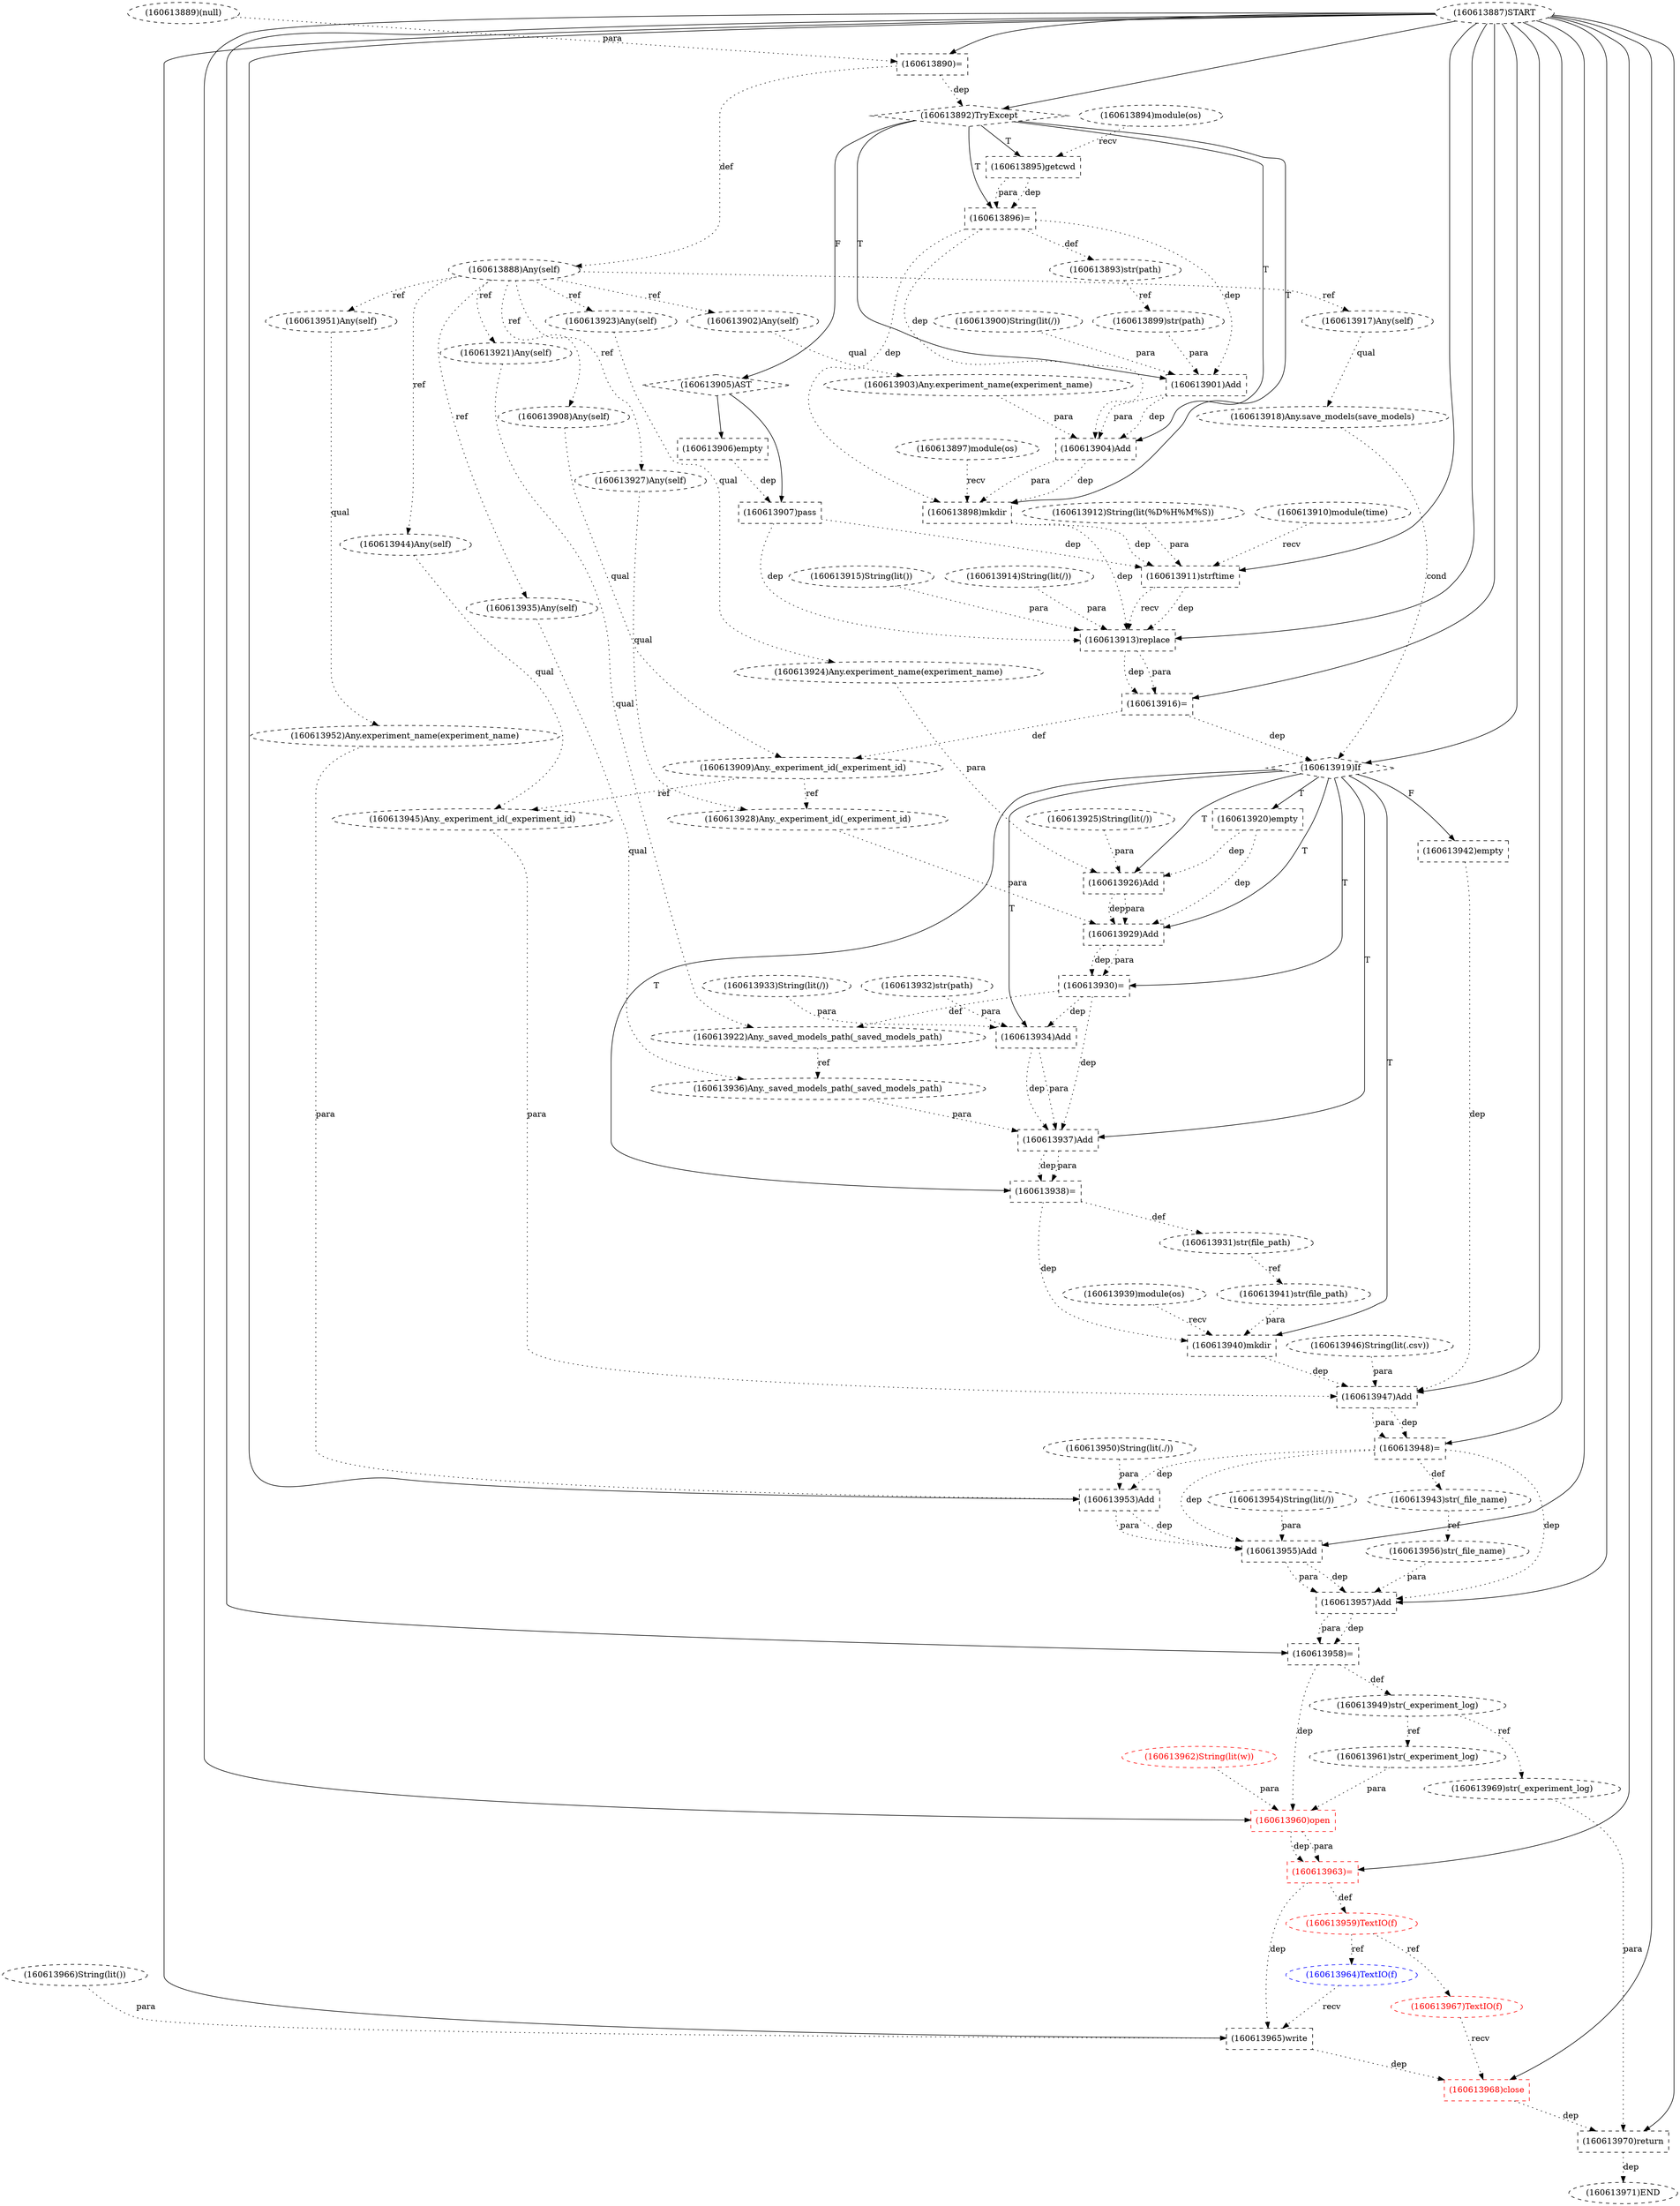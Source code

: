 digraph G {
1 [label="(160613921)Any(self)" shape=ellipse style=dashed]
2 [label="(160613954)String(lit(/))" shape=ellipse style=dashed]
3 [label="(160613925)String(lit(/))" shape=ellipse style=dashed]
4 [label="(160613956)str(_file_name)" shape=ellipse style=dashed]
5 [label="(160613963)=" shape=box style=dashed color=red fontcolor=red]
6 [label="(160613955)Add" shape=box style=dashed]
7 [label="(160613888)Any(self)" shape=ellipse style=dashed]
8 [label="(160613928)Any._experiment_id(_experiment_id)" shape=ellipse style=dashed]
9 [label="(160613892)TryExcept" shape=diamond style=dashed]
10 [label="(160613938)=" shape=box style=dashed]
11 [label="(160613951)Any(self)" shape=ellipse style=dashed]
12 [label="(160613916)=" shape=box style=dashed]
13 [label="(160613918)Any.save_models(save_models)" shape=ellipse style=dashed]
14 [label="(160613952)Any.experiment_name(experiment_name)" shape=ellipse style=dashed]
15 [label="(160613926)Add" shape=box style=dashed]
16 [label="(160613966)String(lit())" shape=ellipse style=dashed]
17 [label="(160613904)Add" shape=box style=dashed]
18 [label="(160613965)write" shape=box style=dashed]
19 [label="(160613957)Add" shape=box style=dashed]
20 [label="(160613914)String(lit(/))" shape=ellipse style=dashed]
21 [label="(160613971)END" style=dashed]
22 [label="(160613895)getcwd" shape=box style=dashed]
23 [label="(160613902)Any(self)" shape=ellipse style=dashed]
24 [label="(160613941)str(file_path)" shape=ellipse style=dashed]
25 [label="(160613913)replace" shape=box style=dashed]
26 [label="(160613945)Any._experiment_id(_experiment_id)" shape=ellipse style=dashed]
27 [label="(160613962)String(lit(w))" shape=ellipse style=dashed color=red fontcolor=red]
28 [label="(160613923)Any(self)" shape=ellipse style=dashed]
29 [label="(160613929)Add" shape=box style=dashed]
30 [label="(160613968)close" shape=box style=dashed color=red fontcolor=red]
31 [label="(160613947)Add" shape=box style=dashed]
32 [label="(160613924)Any.experiment_name(experiment_name)" shape=ellipse style=dashed]
33 [label="(160613934)Add" shape=box style=dashed]
34 [label="(160613969)str(_experiment_log)" shape=ellipse style=dashed]
35 [label="(160613920)empty" shape=box style=dashed]
36 [label="(160613953)Add" shape=box style=dashed]
37 [label="(160613915)String(lit())" shape=ellipse style=dashed]
38 [label="(160613942)empty" shape=box style=dashed]
39 [label="(160613940)mkdir" shape=box style=dashed]
40 [label="(160613946)String(lit(.csv))" shape=ellipse style=dashed]
41 [label="(160613896)=" shape=box style=dashed]
42 [label="(160613964)TextIO(f)" shape=ellipse style=dashed color=blue fontcolor=blue]
43 [label="(160613903)Any.experiment_name(experiment_name)" shape=ellipse style=dashed]
44 [label="(160613900)String(lit(/))" shape=ellipse style=dashed]
45 [label="(160613933)String(lit(/))" shape=ellipse style=dashed]
46 [label="(160613949)str(_experiment_log)" shape=ellipse style=dashed]
47 [label="(160613959)TextIO(f)" shape=ellipse style=dashed color=red fontcolor=red]
48 [label="(160613898)mkdir" shape=box style=dashed]
49 [label="(160613930)=" shape=box style=dashed]
50 [label="(160613910)module(time)" shape=ellipse style=dashed]
51 [label="(160613908)Any(self)" shape=ellipse style=dashed]
52 [label="(160613960)open" shape=box style=dashed color=red fontcolor=red]
53 [label="(160613917)Any(self)" shape=ellipse style=dashed]
54 [label="(160613887)START" style=dashed]
55 [label="(160613967)TextIO(f)" shape=ellipse style=dashed color=red fontcolor=red]
56 [label="(160613922)Any._saved_models_path(_saved_models_path)" shape=ellipse style=dashed]
57 [label="(160613932)str(path)" shape=ellipse style=dashed]
58 [label="(160613939)module(os)" shape=ellipse style=dashed]
59 [label="(160613948)=" shape=box style=dashed]
60 [label="(160613970)return" shape=box style=dashed]
61 [label="(160613958)=" shape=box style=dashed]
62 [label="(160613937)Add" shape=box style=dashed]
63 [label="(160613909)Any._experiment_id(_experiment_id)" shape=ellipse style=dashed]
64 [label="(160613901)Add" shape=box style=dashed]
65 [label="(160613911)strftime" shape=box style=dashed]
66 [label="(160613927)Any(self)" shape=ellipse style=dashed]
67 [label="(160613943)str(_file_name)" shape=ellipse style=dashed]
68 [label="(160613950)String(lit(./))" shape=ellipse style=dashed]
69 [label="(160613906)empty" shape=box style=dashed]
70 [label="(160613890)=" shape=box style=dashed]
71 [label="(160613919)If" shape=diamond style=dashed]
72 [label="(160613931)str(file_path)" shape=ellipse style=dashed]
73 [label="(160613905)AST" shape=diamond style=dashed]
74 [label="(160613889)(null)" shape=ellipse style=dashed]
75 [label="(160613907)pass" shape=box style=dashed]
76 [label="(160613944)Any(self)" shape=ellipse style=dashed]
77 [label="(160613912)String(lit(%D%H%M%S))" shape=ellipse style=dashed]
78 [label="(160613894)module(os)" shape=ellipse style=dashed]
79 [label="(160613936)Any._saved_models_path(_saved_models_path)" shape=ellipse style=dashed]
80 [label="(160613897)module(os)" shape=ellipse style=dashed]
81 [label="(160613899)str(path)" shape=ellipse style=dashed]
82 [label="(160613961)str(_experiment_log)" shape=ellipse style=dashed]
83 [label="(160613935)Any(self)" shape=ellipse style=dashed]
84 [label="(160613893)str(path)" shape=ellipse style=dashed]
7 -> 1 [label="ref" style=dotted];
67 -> 4 [label="ref" style=dotted];
54 -> 5 [label="" style=solid];
52 -> 5 [label="dep" style=dotted];
52 -> 5 [label="para" style=dotted];
54 -> 6 [label="" style=solid];
36 -> 6 [label="dep" style=dotted];
36 -> 6 [label="para" style=dotted];
2 -> 6 [label="para" style=dotted];
59 -> 6 [label="dep" style=dotted];
70 -> 7 [label="def" style=dotted];
66 -> 8 [label="qual" style=dotted];
63 -> 8 [label="ref" style=dotted];
54 -> 9 [label="" style=solid];
70 -> 9 [label="dep" style=dotted];
71 -> 10 [label="T"];
62 -> 10 [label="dep" style=dotted];
62 -> 10 [label="para" style=dotted];
7 -> 11 [label="ref" style=dotted];
54 -> 12 [label="" style=solid];
25 -> 12 [label="dep" style=dotted];
25 -> 12 [label="para" style=dotted];
53 -> 13 [label="qual" style=dotted];
11 -> 14 [label="qual" style=dotted];
71 -> 15 [label="T"];
32 -> 15 [label="para" style=dotted];
3 -> 15 [label="para" style=dotted];
35 -> 15 [label="dep" style=dotted];
9 -> 17 [label="T"];
64 -> 17 [label="dep" style=dotted];
64 -> 17 [label="para" style=dotted];
43 -> 17 [label="para" style=dotted];
41 -> 17 [label="dep" style=dotted];
54 -> 18 [label="" style=solid];
42 -> 18 [label="recv" style=dotted];
16 -> 18 [label="para" style=dotted];
5 -> 18 [label="dep" style=dotted];
54 -> 19 [label="" style=solid];
6 -> 19 [label="dep" style=dotted];
6 -> 19 [label="para" style=dotted];
4 -> 19 [label="para" style=dotted];
59 -> 19 [label="dep" style=dotted];
60 -> 21 [label="dep" style=dotted];
9 -> 22 [label="T"];
78 -> 22 [label="recv" style=dotted];
7 -> 23 [label="ref" style=dotted];
72 -> 24 [label="ref" style=dotted];
54 -> 25 [label="" style=solid];
65 -> 25 [label="dep" style=dotted];
65 -> 25 [label="recv" style=dotted];
20 -> 25 [label="para" style=dotted];
37 -> 25 [label="para" style=dotted];
75 -> 25 [label="dep" style=dotted];
48 -> 25 [label="dep" style=dotted];
76 -> 26 [label="qual" style=dotted];
63 -> 26 [label="ref" style=dotted];
7 -> 28 [label="ref" style=dotted];
71 -> 29 [label="T"];
15 -> 29 [label="dep" style=dotted];
15 -> 29 [label="para" style=dotted];
8 -> 29 [label="para" style=dotted];
35 -> 29 [label="dep" style=dotted];
54 -> 30 [label="" style=solid];
55 -> 30 [label="recv" style=dotted];
18 -> 30 [label="dep" style=dotted];
54 -> 31 [label="" style=solid];
26 -> 31 [label="para" style=dotted];
40 -> 31 [label="para" style=dotted];
38 -> 31 [label="dep" style=dotted];
39 -> 31 [label="dep" style=dotted];
28 -> 32 [label="qual" style=dotted];
71 -> 33 [label="T"];
57 -> 33 [label="para" style=dotted];
45 -> 33 [label="para" style=dotted];
49 -> 33 [label="dep" style=dotted];
46 -> 34 [label="ref" style=dotted];
71 -> 35 [label="T"];
54 -> 36 [label="" style=solid];
68 -> 36 [label="para" style=dotted];
14 -> 36 [label="para" style=dotted];
59 -> 36 [label="dep" style=dotted];
71 -> 38 [label="F"];
71 -> 39 [label="T"];
58 -> 39 [label="recv" style=dotted];
24 -> 39 [label="para" style=dotted];
10 -> 39 [label="dep" style=dotted];
9 -> 41 [label="T"];
22 -> 41 [label="dep" style=dotted];
22 -> 41 [label="para" style=dotted];
47 -> 42 [label="ref" style=dotted];
23 -> 43 [label="qual" style=dotted];
61 -> 46 [label="def" style=dotted];
5 -> 47 [label="def" style=dotted];
9 -> 48 [label="T"];
80 -> 48 [label="recv" style=dotted];
17 -> 48 [label="dep" style=dotted];
17 -> 48 [label="para" style=dotted];
41 -> 48 [label="dep" style=dotted];
71 -> 49 [label="T"];
29 -> 49 [label="dep" style=dotted];
29 -> 49 [label="para" style=dotted];
7 -> 51 [label="ref" style=dotted];
54 -> 52 [label="" style=solid];
82 -> 52 [label="para" style=dotted];
27 -> 52 [label="para" style=dotted];
61 -> 52 [label="dep" style=dotted];
7 -> 53 [label="ref" style=dotted];
47 -> 55 [label="ref" style=dotted];
1 -> 56 [label="qual" style=dotted];
49 -> 56 [label="def" style=dotted];
54 -> 59 [label="" style=solid];
31 -> 59 [label="dep" style=dotted];
31 -> 59 [label="para" style=dotted];
54 -> 60 [label="" style=solid];
34 -> 60 [label="para" style=dotted];
30 -> 60 [label="dep" style=dotted];
54 -> 61 [label="" style=solid];
19 -> 61 [label="dep" style=dotted];
19 -> 61 [label="para" style=dotted];
71 -> 62 [label="T"];
33 -> 62 [label="dep" style=dotted];
33 -> 62 [label="para" style=dotted];
79 -> 62 [label="para" style=dotted];
49 -> 62 [label="dep" style=dotted];
51 -> 63 [label="qual" style=dotted];
12 -> 63 [label="def" style=dotted];
9 -> 64 [label="T"];
81 -> 64 [label="para" style=dotted];
44 -> 64 [label="para" style=dotted];
41 -> 64 [label="dep" style=dotted];
54 -> 65 [label="" style=solid];
50 -> 65 [label="recv" style=dotted];
77 -> 65 [label="para" style=dotted];
75 -> 65 [label="dep" style=dotted];
48 -> 65 [label="dep" style=dotted];
7 -> 66 [label="ref" style=dotted];
59 -> 67 [label="def" style=dotted];
73 -> 69 [label="" style=solid];
54 -> 70 [label="" style=solid];
74 -> 70 [label="para" style=dotted];
54 -> 71 [label="" style=solid];
13 -> 71 [label="cond" style=dotted];
12 -> 71 [label="dep" style=dotted];
10 -> 72 [label="def" style=dotted];
9 -> 73 [label="F"];
73 -> 75 [label="" style=solid];
69 -> 75 [label="dep" style=dotted];
7 -> 76 [label="ref" style=dotted];
83 -> 79 [label="qual" style=dotted];
56 -> 79 [label="ref" style=dotted];
84 -> 81 [label="ref" style=dotted];
46 -> 82 [label="ref" style=dotted];
7 -> 83 [label="ref" style=dotted];
41 -> 84 [label="def" style=dotted];
}